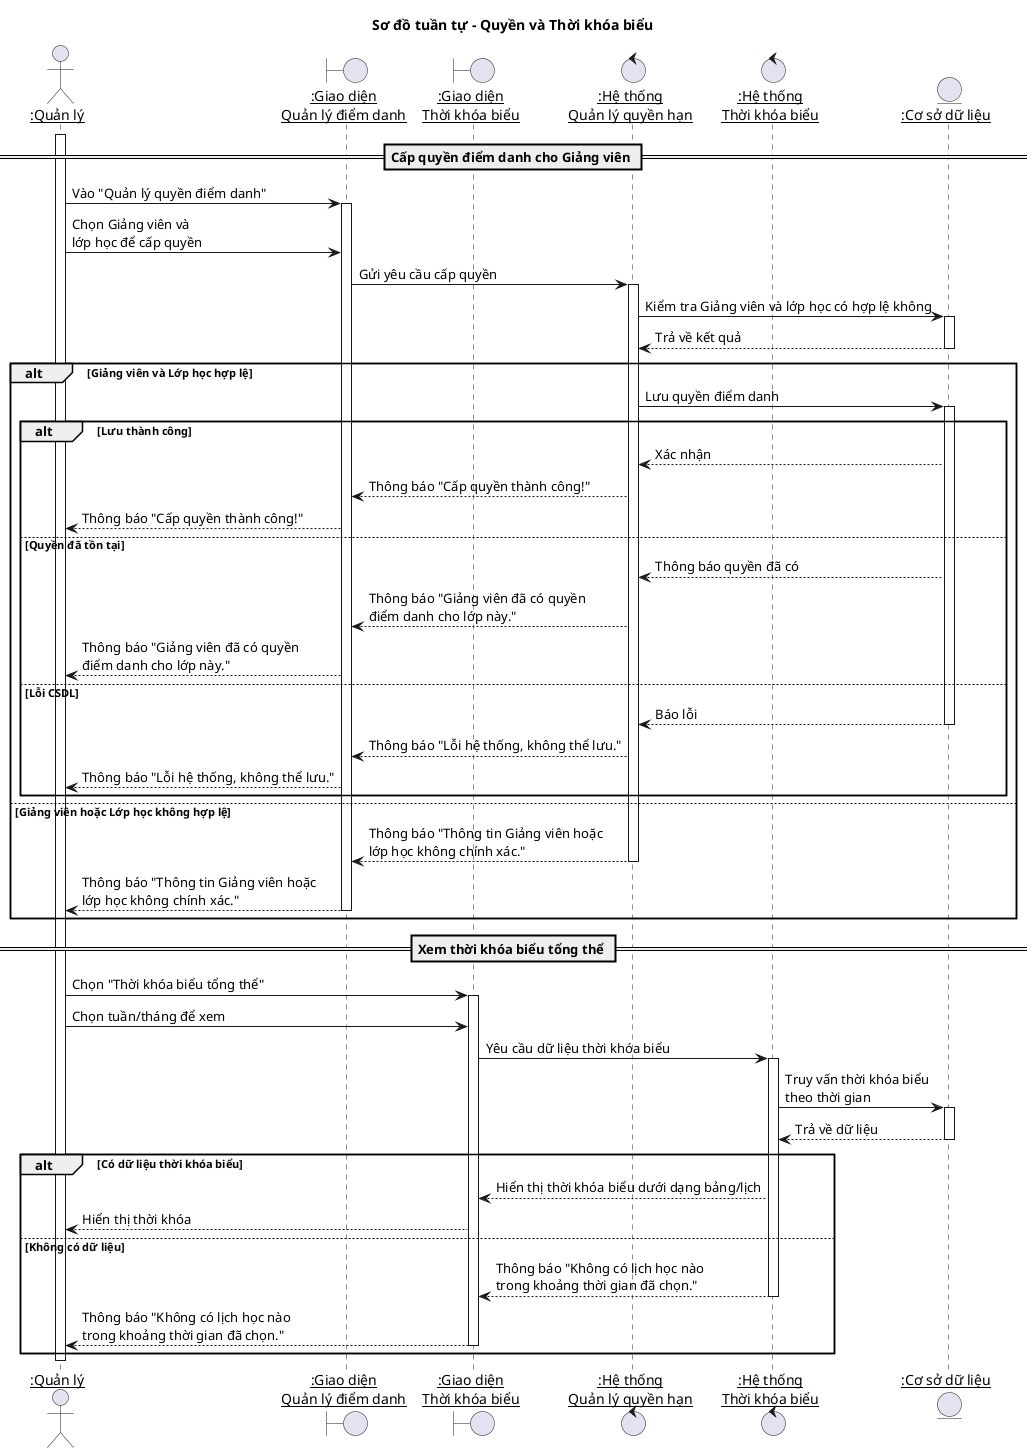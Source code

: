 @startuml "Quyền và Thời khóa biểu"
title Sơ đồ tuần tự - Quyền và Thời khóa biểu
actor "<u>:Quản lý" as Manager

' --- Định nghĩa các đối tượng ---
boundary "<u>:Giao diện\n<u>Quản lý điểm danh" as AttendanceUI
boundary "<u>:Giao diện\n<u>Thời khóa biểu" as ScheduleUI
control "<u>:Hệ thống\n<u>Quản lý quyền hạn" as PermissionSystem
control "<u>:Hệ thống\n<u>Thời khóa biểu" as ScheduleSystem
entity "<u>:Cơ sở dữ liệu" as Database

' --- Bắt đầu luồng ---
activate Manager

' ========================================
' Luồng: Quản lý quyền điểm danh
' ========================================
== Cấp quyền điểm danh cho Giảng viên ==
Manager -> AttendanceUI: Vào "Quản lý quyền điểm danh"
activate AttendanceUI

Manager -> AttendanceUI: Chọn Giảng viên và \nlớp học để cấp quyền
AttendanceUI -> PermissionSystem: Gửi yêu cầu cấp quyền
activate PermissionSystem

PermissionSystem -> Database: Kiểm tra Giảng viên và lớp học có hợp lệ không
activate Database
Database --> PermissionSystem: Trả về kết quả
deactivate Database

alt Giảng viên và Lớp học hợp lệ
    PermissionSystem -> Database: Lưu quyền điểm danh
    activate Database
    alt Lưu thành công
        Database --> PermissionSystem: Xác nhận
        PermissionSystem --> AttendanceUI: Thông báo "Cấp quyền thành công!"
        AttendanceUI --> Manager: Thông báo "Cấp quyền thành công!"
    else Quyền đã tồn tại
        Database --> PermissionSystem: Thông báo quyền đã có
        PermissionSystem --> AttendanceUI: Thông báo "Giảng viên đã có quyền\nđiểm danh cho lớp này."
        AttendanceUI --> Manager: Thông báo "Giảng viên đã có quyền\nđiểm danh cho lớp này."    
    else Lỗi CSDL
        Database --> PermissionSystem: Báo lỗi
        deactivate Database
        PermissionSystem --> AttendanceUI: Thông báo "Lỗi hệ thống, không thể lưu."
        AttendanceUI --> Manager: Thông báo "Lỗi hệ thống, không thể lưu."    
    end

else Giảng viên hoặc Lớp học không hợp lệ
    PermissionSystem --> AttendanceUI: Thông báo "Thông tin Giảng viên hoặc\nlớp học không chính xác."
    deactivate PermissionSystem
    AttendanceUI --> Manager: Thông báo "Thông tin Giảng viên hoặc\nlớp học không chính xác."
    deactivate AttendanceUI
end


' ========================================
' Luồng: Xem thời khóa biểu tổng thể
' ========================================
== Xem thời khóa biểu tổng thể ==
Manager -> ScheduleUI: Chọn "Thời khóa biểu tổng thể"
activate ScheduleUI

Manager -> ScheduleUI: Chọn tuần/tháng để xem
ScheduleUI -> ScheduleSystem: Yêu cầu dữ liệu thời khóa biểu
activate ScheduleSystem

ScheduleSystem -> Database: Truy vấn thời khóa biểu\ntheo thời gian
activate Database
Database --> ScheduleSystem: Trả về dữ liệu
deactivate Database

alt Có dữ liệu thời khóa biểu
    ScheduleSystem --> ScheduleUI: Hiển thị thời khóa biểu dưới dạng bảng/lịch
    ScheduleUI --> Manager: Hiển thị thời khóa 
else Không có dữ liệu
    ScheduleSystem --> ScheduleUI: Thông báo "Không có lịch học nào \ntrong khoảng thời gian đã chọn."
    deactivate ScheduleSystem
    ScheduleUI --> Manager: Thông báo "Không có lịch học nào \ntrong khoảng thời gian đã chọn."
    deactivate ScheduleUI
end

deactivate Manager

@enduml